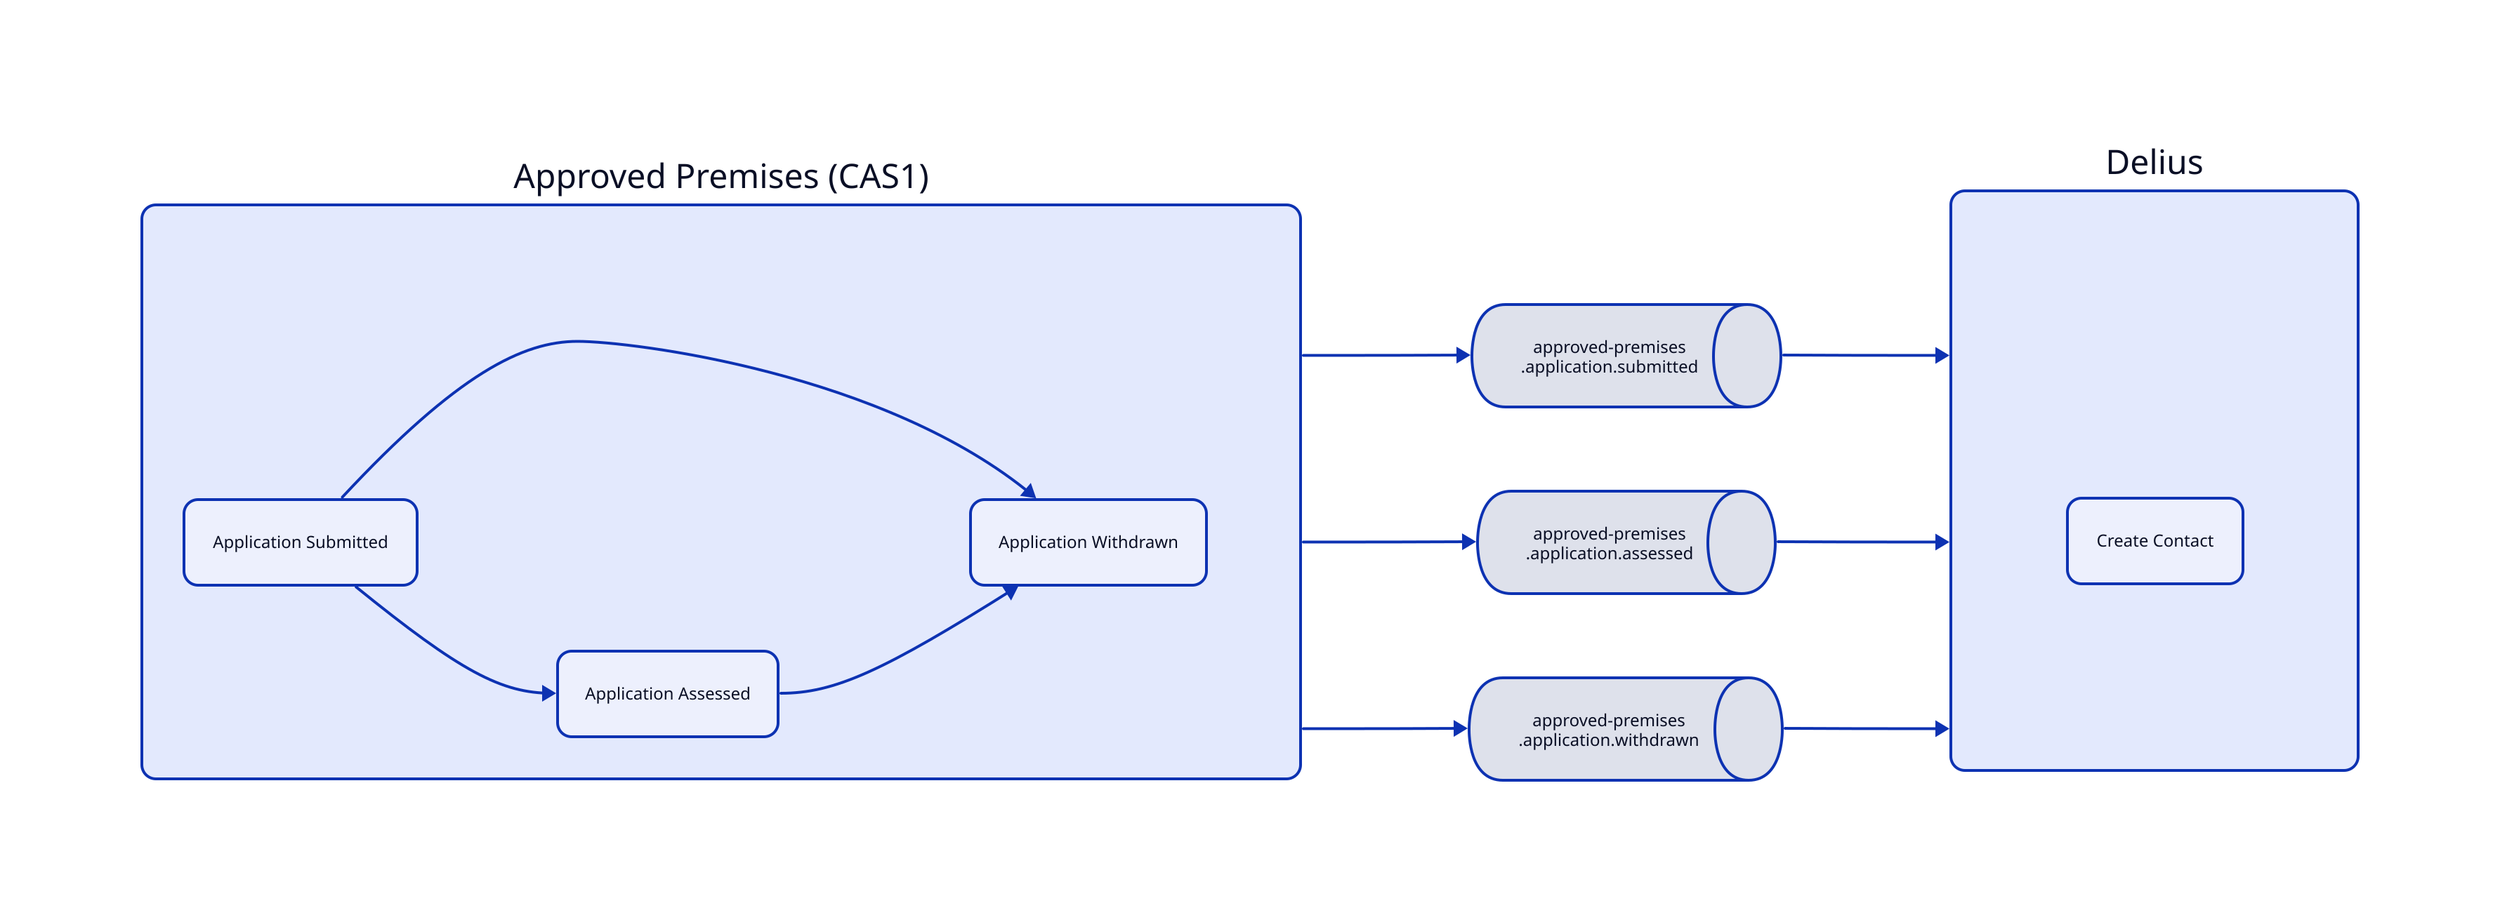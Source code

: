 # Approved Premises Workflow: Referral Application

direction: right

style {
  fill: "#ffffff"
}

# What triggers the workflow?
approved_premises: Approved Premises (CAS1)  {
     style.font-size: 24

     explanation: |md
     ## Referral Application Workflow
     Referral application actions raise domain events
     |

     application_submitted: Application Submitted
     application_assessed: Application Assessed
     application_withdrawn: Application Withdrawn

     application_submitted -> application_assessed
     application_submitted -> application_withdrawn
     application_assessed -> application_withdrawn
}

domain_event_1: "approved-premises\n.application.submitted" {
    style.font-size: 12
    shape: queue
}
domain_event_2: "approved-premises\n.application.assessed" {
    style.font-size: 12
    shape: queue
}
domain_event_3: "approved-premises\n.application.withdrawn" {
    style.font-size: 12
    shape: queue
}

# What happens in Delius?
delius: Delius {
    style.font-size: 24

     explanation: |md
     ## Delius Workflow
     Contacts of a specific type are added to Delius\
     for each referral application action
     |

    d_contact: Create Contact
}

approved_premises -> domain_event_1
approved_premises -> domain_event_2
approved_premises -> domain_event_3

domain_event_1 -> delius
domain_event_2 -> delius
domain_event_3 -> delius

*.style.border-radius: 10
*.*.style.border-radius: 10
*.*.style.stroke-width: 2
*.*.style.font-size: 12
